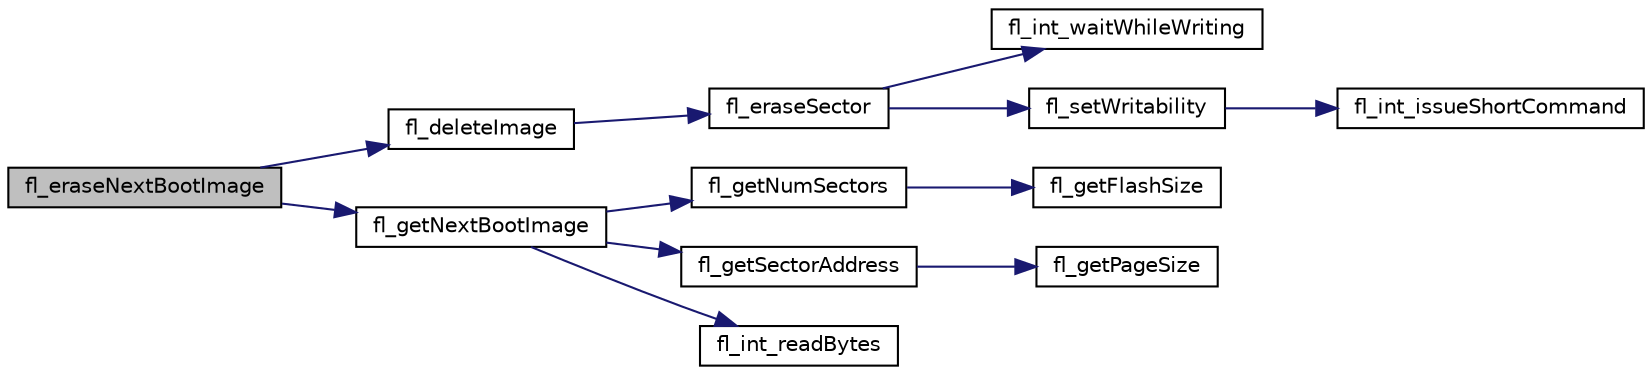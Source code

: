 digraph "fl_eraseNextBootImage"
{
 // INTERACTIVE_SVG=YES
  edge [fontname="Helvetica",fontsize="10",labelfontname="Helvetica",labelfontsize="10"];
  node [fontname="Helvetica",fontsize="10",shape=record];
  rankdir="LR";
  Node1 [label="fl_eraseNextBootImage",height=0.2,width=0.4,color="black", fillcolor="grey75", style="filled" fontcolor="black"];
  Node1 -> Node2 [color="midnightblue",fontsize="10",style="solid",fontname="Helvetica"];
  Node2 [label="fl_deleteImage",height=0.2,width=0.4,color="black", fillcolor="white", style="filled",URL="$flashlib_8c.html#acb5319d1f07823b2be65a52aa6ccc584"];
  Node2 -> Node3 [color="midnightblue",fontsize="10",style="solid",fontname="Helvetica"];
  Node3 [label="fl_eraseSector",height=0.2,width=0.4,color="black", fillcolor="white", style="filled",URL="$flashlib_8c.html#a2876e611cf9546f70196d3eba65e551c"];
  Node3 -> Node4 [color="midnightblue",fontsize="10",style="solid",fontname="Helvetica"];
  Node4 [label="fl_int_waitWhileWriting",height=0.2,width=0.4,color="black", fillcolor="white", style="filled",URL="$device__access_8h.html#a6c1bbcb51957e927bca94d3538796765"];
  Node3 -> Node5 [color="midnightblue",fontsize="10",style="solid",fontname="Helvetica"];
  Node5 [label="fl_setWritability",height=0.2,width=0.4,color="black", fillcolor="white", style="filled",URL="$flashlib_8c.html#afca05cd9d07e1a2a2bfda23a7191b1bc"];
  Node5 -> Node6 [color="midnightblue",fontsize="10",style="solid",fontname="Helvetica"];
  Node6 [label="fl_int_issueShortCommand",height=0.2,width=0.4,color="black", fillcolor="white", style="filled",URL="$device__access_8h.html#a337b2d2786247180a460fd0bab3f68b5"];
  Node1 -> Node7 [color="midnightblue",fontsize="10",style="solid",fontname="Helvetica"];
  Node7 [label="fl_getNextBootImage",height=0.2,width=0.4,color="black", fillcolor="white", style="filled",URL="$flashlib_8c.html#a10e0e41c7b86cc4ededeb0c33a38a75d"];
  Node7 -> Node8 [color="midnightblue",fontsize="10",style="solid",fontname="Helvetica"];
  Node8 [label="fl_getNumSectors",height=0.2,width=0.4,color="black", fillcolor="white", style="filled",URL="$flashlib_8c.html#a3b61390db2ebba8879f52d771d0c57a0"];
  Node8 -> Node9 [color="midnightblue",fontsize="10",style="solid",fontname="Helvetica"];
  Node9 [label="fl_getFlashSize",height=0.2,width=0.4,color="black", fillcolor="white", style="filled",URL="$flashlib_8c.html#ab799c7f07d473e0e76035ff44b6f85e1"];
  Node7 -> Node10 [color="midnightblue",fontsize="10",style="solid",fontname="Helvetica"];
  Node10 [label="fl_getSectorAddress",height=0.2,width=0.4,color="black", fillcolor="white", style="filled",URL="$flashlib_8c.html#a99564c0c2c3b18f122d551dd5621d1fe"];
  Node10 -> Node11 [color="midnightblue",fontsize="10",style="solid",fontname="Helvetica"];
  Node11 [label="fl_getPageSize",height=0.2,width=0.4,color="black", fillcolor="white", style="filled",URL="$flashlib_8c.html#a16979f134ba813049ace4eaf4469de15"];
  Node7 -> Node12 [color="midnightblue",fontsize="10",style="solid",fontname="Helvetica"];
  Node12 [label="fl_int_readBytes",height=0.2,width=0.4,color="black", fillcolor="white", style="filled",URL="$device__access_8h.html#a1529e8493ee4731f2c295fc236a8b4fe"];
}

